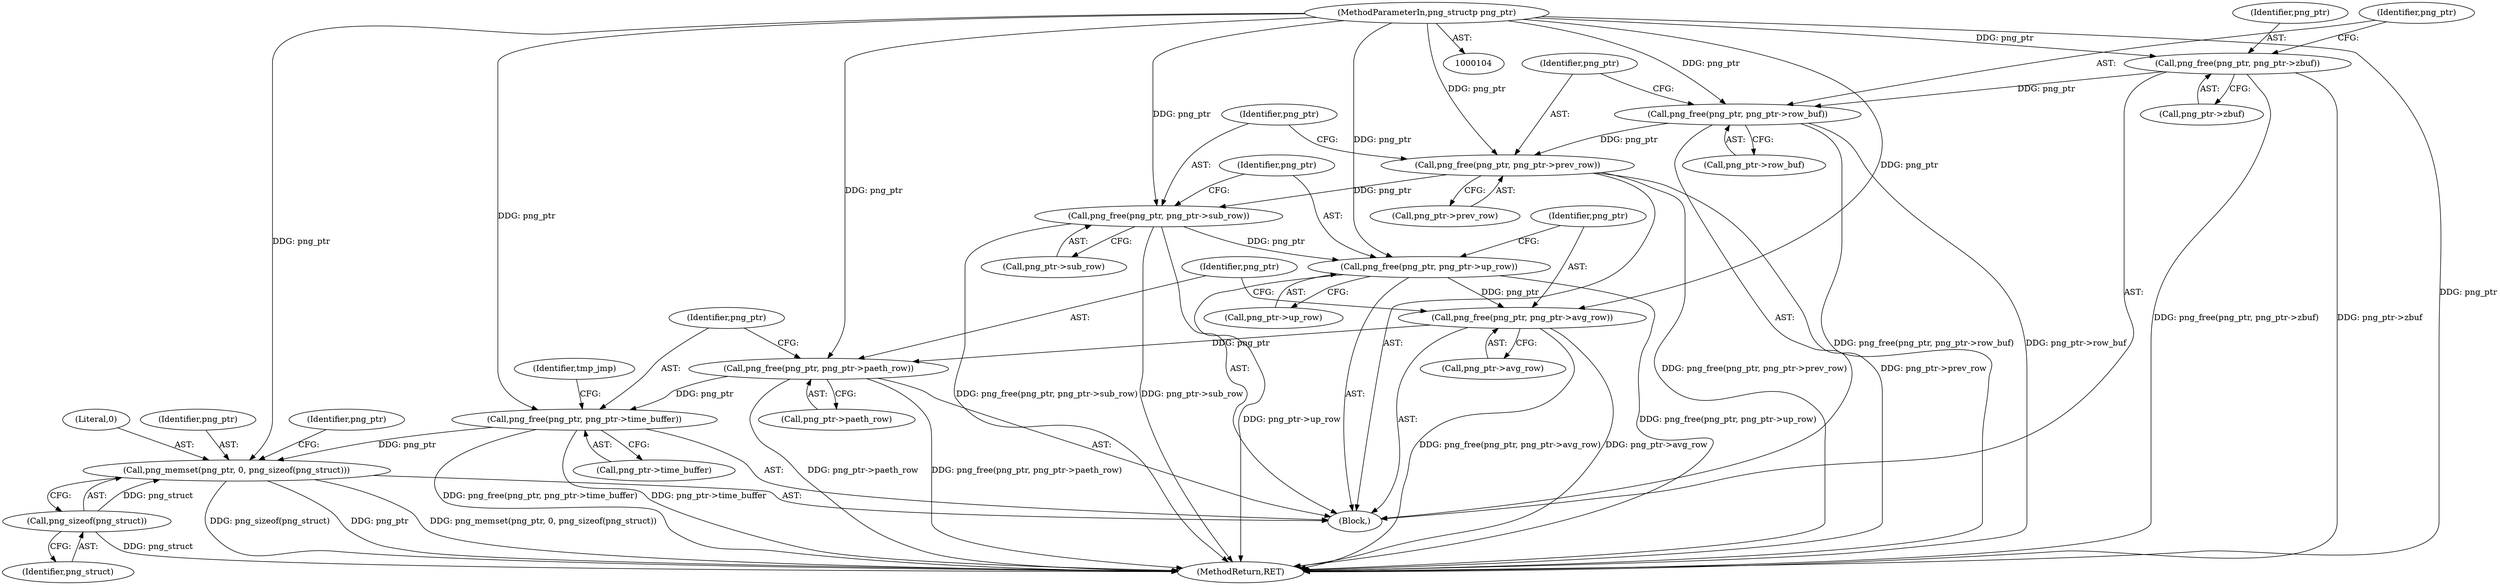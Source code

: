 digraph "0_Chrome_7f3d85b096f66870a15b37c2f40b219b2e292693_27@API" {
"1000187" [label="(Call,png_memset(png_ptr, 0, png_sizeof(png_struct)))"];
"1000155" [label="(Call,png_free(png_ptr, png_ptr->time_buffer))"];
"1000150" [label="(Call,png_free(png_ptr, png_ptr->paeth_row))"];
"1000145" [label="(Call,png_free(png_ptr, png_ptr->avg_row))"];
"1000140" [label="(Call,png_free(png_ptr, png_ptr->up_row))"];
"1000135" [label="(Call,png_free(png_ptr, png_ptr->sub_row))"];
"1000130" [label="(Call,png_free(png_ptr, png_ptr->prev_row))"];
"1000125" [label="(Call,png_free(png_ptr, png_ptr->row_buf))"];
"1000120" [label="(Call,png_free(png_ptr, png_ptr->zbuf))"];
"1000105" [label="(MethodParameterIn,png_structp png_ptr)"];
"1000190" [label="(Call,png_sizeof(png_struct))"];
"1000151" [label="(Identifier,png_ptr)"];
"1000122" [label="(Call,png_ptr->zbuf)"];
"1000150" [label="(Call,png_free(png_ptr, png_ptr->paeth_row))"];
"1000155" [label="(Call,png_free(png_ptr, png_ptr->time_buffer))"];
"1000141" [label="(Identifier,png_ptr)"];
"1000142" [label="(Call,png_ptr->up_row)"];
"1000161" [label="(Identifier,tmp_jmp)"];
"1000105" [label="(MethodParameterIn,png_structp png_ptr)"];
"1000136" [label="(Identifier,png_ptr)"];
"1000191" [label="(Identifier,png_struct)"];
"1000121" [label="(Identifier,png_ptr)"];
"1000194" [label="(Identifier,png_ptr)"];
"1000140" [label="(Call,png_free(png_ptr, png_ptr->up_row))"];
"1000131" [label="(Identifier,png_ptr)"];
"1000120" [label="(Call,png_free(png_ptr, png_ptr->zbuf))"];
"1000190" [label="(Call,png_sizeof(png_struct))"];
"1000130" [label="(Call,png_free(png_ptr, png_ptr->prev_row))"];
"1000135" [label="(Call,png_free(png_ptr, png_ptr->sub_row))"];
"1000137" [label="(Call,png_ptr->sub_row)"];
"1000156" [label="(Identifier,png_ptr)"];
"1000157" [label="(Call,png_ptr->time_buffer)"];
"1000125" [label="(Call,png_free(png_ptr, png_ptr->row_buf))"];
"1000189" [label="(Literal,0)"];
"1000147" [label="(Call,png_ptr->avg_row)"];
"1000145" [label="(Call,png_free(png_ptr, png_ptr->avg_row))"];
"1000152" [label="(Call,png_ptr->paeth_row)"];
"1000126" [label="(Identifier,png_ptr)"];
"1000106" [label="(Block,)"];
"1000187" [label="(Call,png_memset(png_ptr, 0, png_sizeof(png_struct)))"];
"1000127" [label="(Call,png_ptr->row_buf)"];
"1000188" [label="(Identifier,png_ptr)"];
"1000219" [label="(MethodReturn,RET)"];
"1000146" [label="(Identifier,png_ptr)"];
"1000132" [label="(Call,png_ptr->prev_row)"];
"1000187" -> "1000106"  [label="AST: "];
"1000187" -> "1000190"  [label="CFG: "];
"1000188" -> "1000187"  [label="AST: "];
"1000189" -> "1000187"  [label="AST: "];
"1000190" -> "1000187"  [label="AST: "];
"1000194" -> "1000187"  [label="CFG: "];
"1000187" -> "1000219"  [label="DDG: png_sizeof(png_struct)"];
"1000187" -> "1000219"  [label="DDG: png_ptr"];
"1000187" -> "1000219"  [label="DDG: png_memset(png_ptr, 0, png_sizeof(png_struct))"];
"1000155" -> "1000187"  [label="DDG: png_ptr"];
"1000105" -> "1000187"  [label="DDG: png_ptr"];
"1000190" -> "1000187"  [label="DDG: png_struct"];
"1000155" -> "1000106"  [label="AST: "];
"1000155" -> "1000157"  [label="CFG: "];
"1000156" -> "1000155"  [label="AST: "];
"1000157" -> "1000155"  [label="AST: "];
"1000161" -> "1000155"  [label="CFG: "];
"1000155" -> "1000219"  [label="DDG: png_ptr->time_buffer"];
"1000155" -> "1000219"  [label="DDG: png_free(png_ptr, png_ptr->time_buffer)"];
"1000150" -> "1000155"  [label="DDG: png_ptr"];
"1000105" -> "1000155"  [label="DDG: png_ptr"];
"1000150" -> "1000106"  [label="AST: "];
"1000150" -> "1000152"  [label="CFG: "];
"1000151" -> "1000150"  [label="AST: "];
"1000152" -> "1000150"  [label="AST: "];
"1000156" -> "1000150"  [label="CFG: "];
"1000150" -> "1000219"  [label="DDG: png_ptr->paeth_row"];
"1000150" -> "1000219"  [label="DDG: png_free(png_ptr, png_ptr->paeth_row)"];
"1000145" -> "1000150"  [label="DDG: png_ptr"];
"1000105" -> "1000150"  [label="DDG: png_ptr"];
"1000145" -> "1000106"  [label="AST: "];
"1000145" -> "1000147"  [label="CFG: "];
"1000146" -> "1000145"  [label="AST: "];
"1000147" -> "1000145"  [label="AST: "];
"1000151" -> "1000145"  [label="CFG: "];
"1000145" -> "1000219"  [label="DDG: png_free(png_ptr, png_ptr->avg_row)"];
"1000145" -> "1000219"  [label="DDG: png_ptr->avg_row"];
"1000140" -> "1000145"  [label="DDG: png_ptr"];
"1000105" -> "1000145"  [label="DDG: png_ptr"];
"1000140" -> "1000106"  [label="AST: "];
"1000140" -> "1000142"  [label="CFG: "];
"1000141" -> "1000140"  [label="AST: "];
"1000142" -> "1000140"  [label="AST: "];
"1000146" -> "1000140"  [label="CFG: "];
"1000140" -> "1000219"  [label="DDG: png_ptr->up_row"];
"1000140" -> "1000219"  [label="DDG: png_free(png_ptr, png_ptr->up_row)"];
"1000135" -> "1000140"  [label="DDG: png_ptr"];
"1000105" -> "1000140"  [label="DDG: png_ptr"];
"1000135" -> "1000106"  [label="AST: "];
"1000135" -> "1000137"  [label="CFG: "];
"1000136" -> "1000135"  [label="AST: "];
"1000137" -> "1000135"  [label="AST: "];
"1000141" -> "1000135"  [label="CFG: "];
"1000135" -> "1000219"  [label="DDG: png_ptr->sub_row"];
"1000135" -> "1000219"  [label="DDG: png_free(png_ptr, png_ptr->sub_row)"];
"1000130" -> "1000135"  [label="DDG: png_ptr"];
"1000105" -> "1000135"  [label="DDG: png_ptr"];
"1000130" -> "1000106"  [label="AST: "];
"1000130" -> "1000132"  [label="CFG: "];
"1000131" -> "1000130"  [label="AST: "];
"1000132" -> "1000130"  [label="AST: "];
"1000136" -> "1000130"  [label="CFG: "];
"1000130" -> "1000219"  [label="DDG: png_free(png_ptr, png_ptr->prev_row)"];
"1000130" -> "1000219"  [label="DDG: png_ptr->prev_row"];
"1000125" -> "1000130"  [label="DDG: png_ptr"];
"1000105" -> "1000130"  [label="DDG: png_ptr"];
"1000125" -> "1000106"  [label="AST: "];
"1000125" -> "1000127"  [label="CFG: "];
"1000126" -> "1000125"  [label="AST: "];
"1000127" -> "1000125"  [label="AST: "];
"1000131" -> "1000125"  [label="CFG: "];
"1000125" -> "1000219"  [label="DDG: png_free(png_ptr, png_ptr->row_buf)"];
"1000125" -> "1000219"  [label="DDG: png_ptr->row_buf"];
"1000120" -> "1000125"  [label="DDG: png_ptr"];
"1000105" -> "1000125"  [label="DDG: png_ptr"];
"1000120" -> "1000106"  [label="AST: "];
"1000120" -> "1000122"  [label="CFG: "];
"1000121" -> "1000120"  [label="AST: "];
"1000122" -> "1000120"  [label="AST: "];
"1000126" -> "1000120"  [label="CFG: "];
"1000120" -> "1000219"  [label="DDG: png_free(png_ptr, png_ptr->zbuf)"];
"1000120" -> "1000219"  [label="DDG: png_ptr->zbuf"];
"1000105" -> "1000120"  [label="DDG: png_ptr"];
"1000105" -> "1000104"  [label="AST: "];
"1000105" -> "1000219"  [label="DDG: png_ptr"];
"1000190" -> "1000191"  [label="CFG: "];
"1000191" -> "1000190"  [label="AST: "];
"1000190" -> "1000219"  [label="DDG: png_struct"];
}
